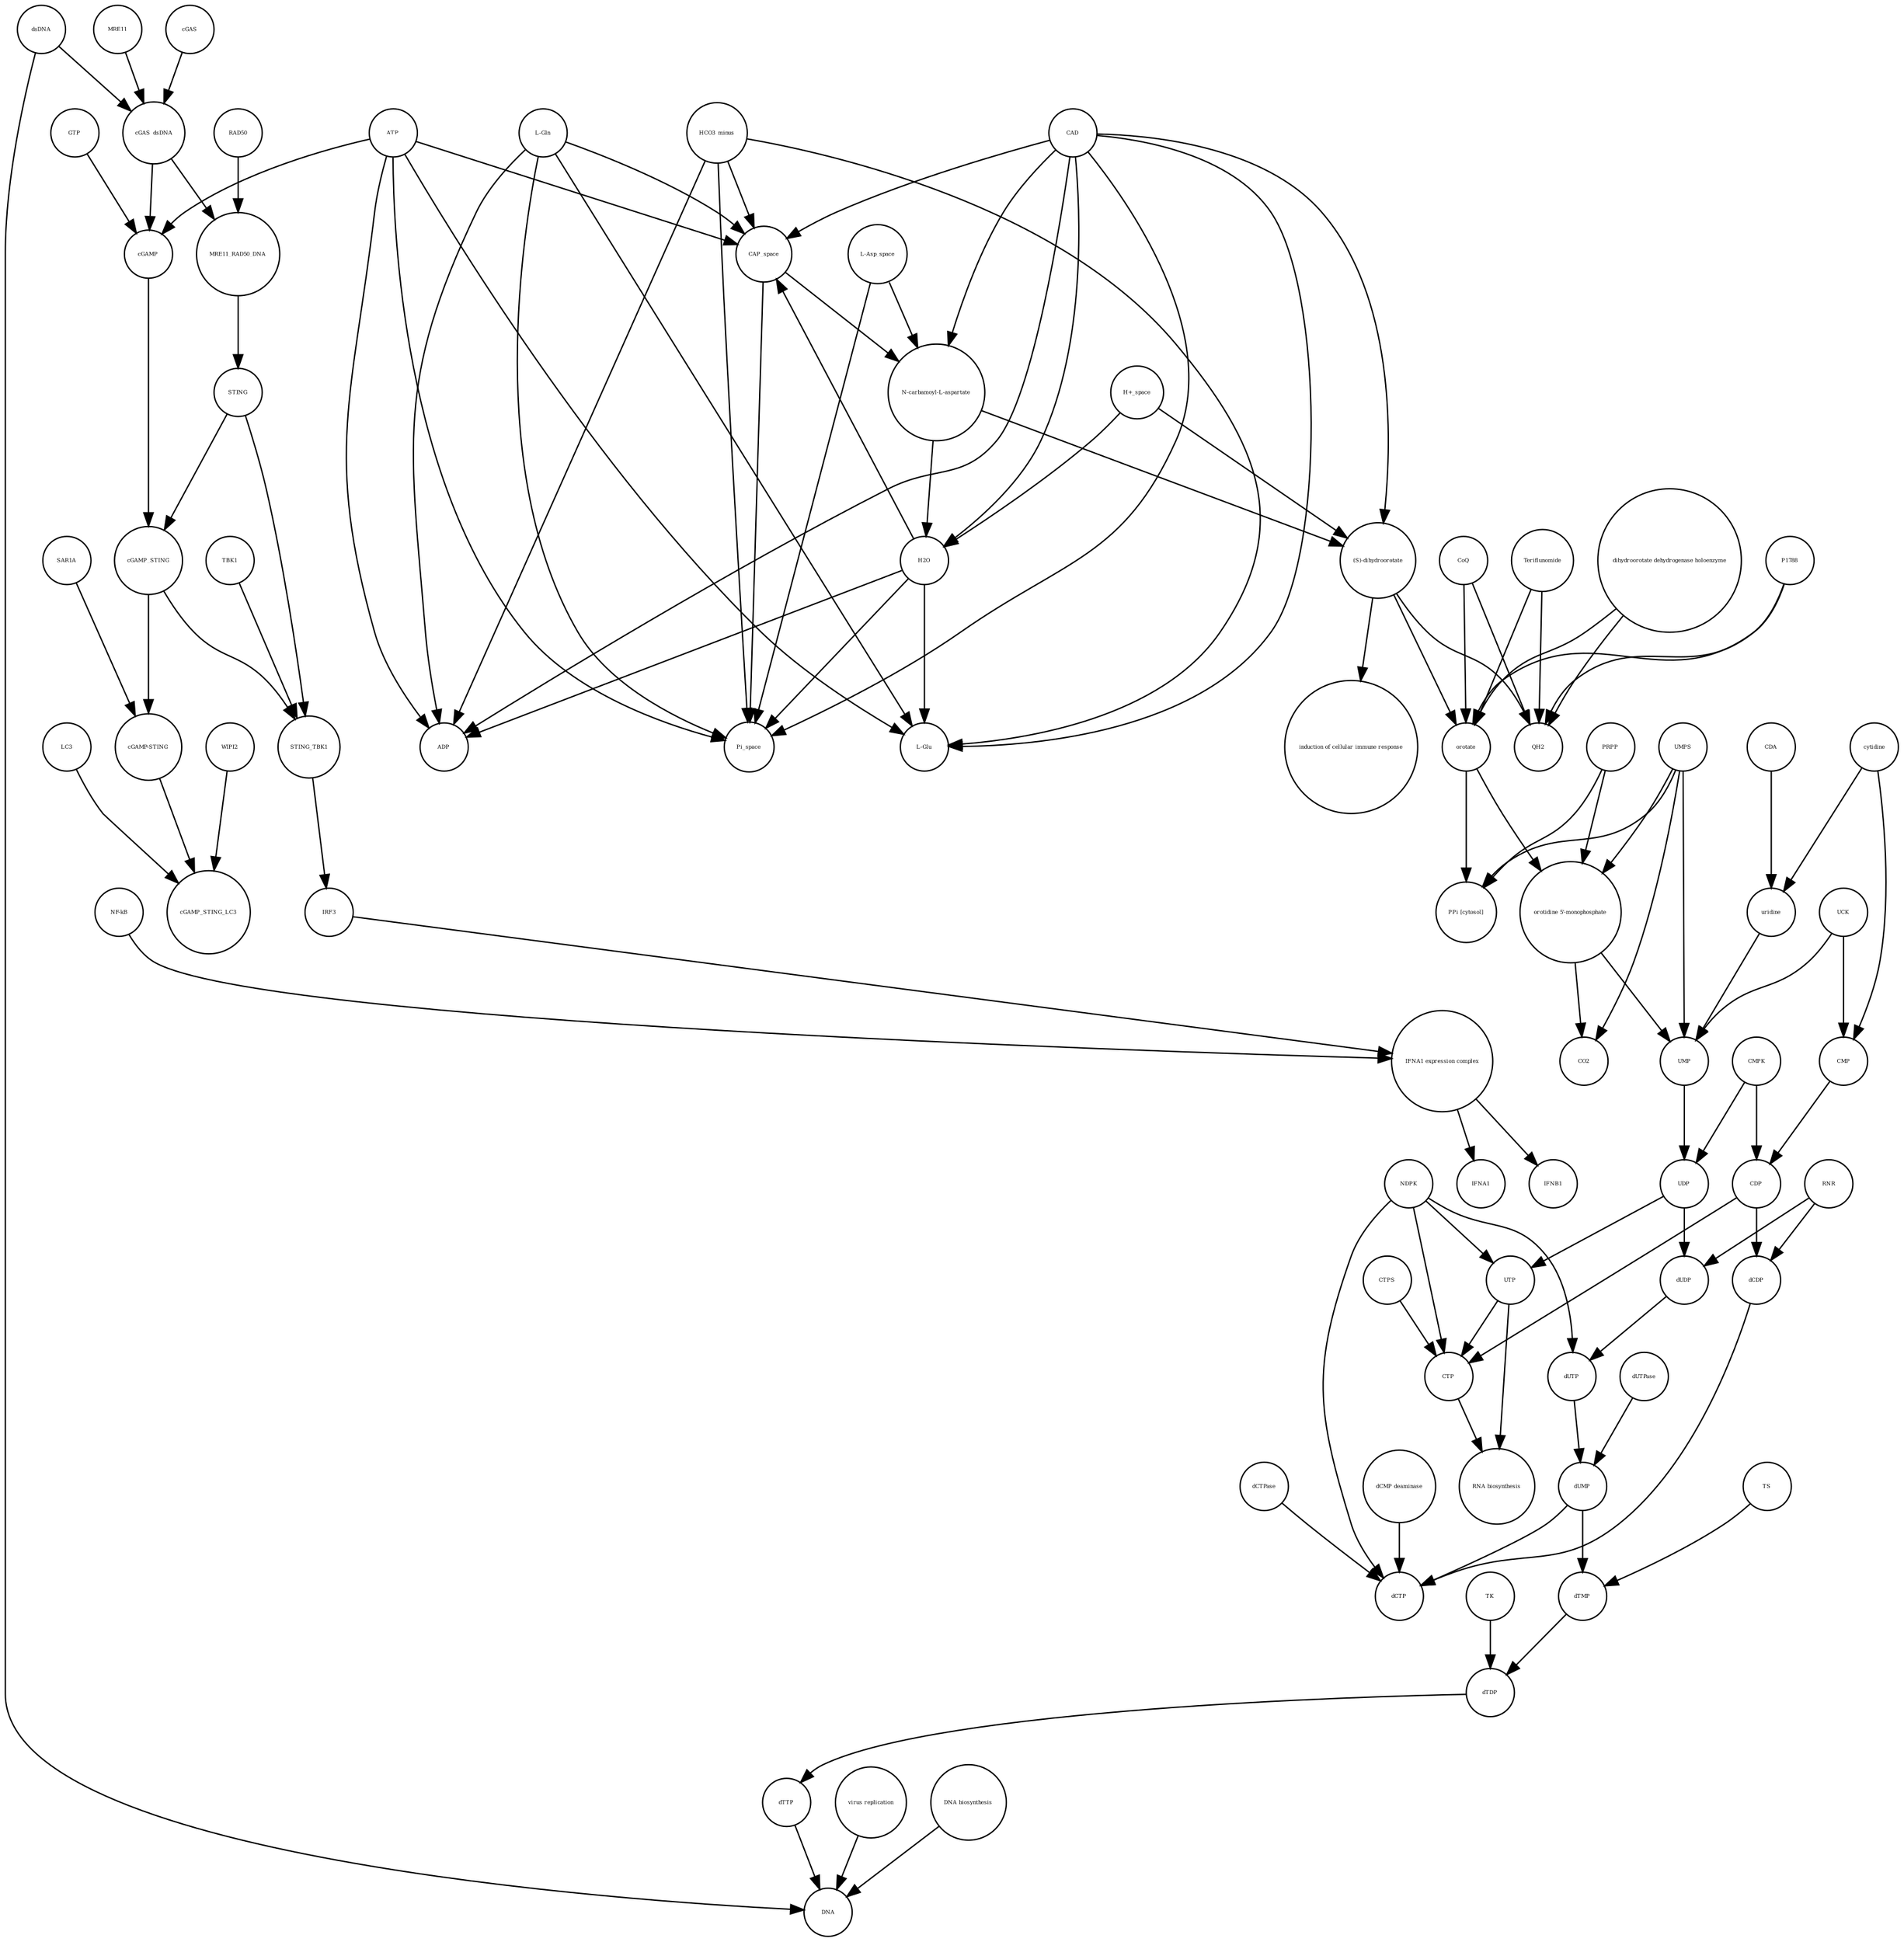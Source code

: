 strict digraph  {
UTP [annotation="", bipartite=0, cls="simple chemical", fontsize=4, label=UTP, shape=circle];
"RNA biosynthesis" [annotation="urn_miriam_obo.go_GO%3A0032774", bipartite=0, cls=phenotype, fontsize=4, label="RNA biosynthesis", shape=circle];
CTP [annotation="", bipartite=0, cls="simple chemical", fontsize=4, label=CTP, shape=circle];
"(S)-dihydroorotate" [annotation="", bipartite=0, cls="simple chemical", fontsize=4, label="(S)-dihydroorotate", shape=circle];
"induction of cellular immune response" [annotation="", bipartite=0, cls=phenotype, fontsize=4, label="induction of cellular immune response", shape=circle];
STING_TBK1 [annotation="", bipartite=0, cls=complex, fontsize=4, label=STING_TBK1, shape=circle];
CDA [annotation="", bipartite=0, cls=macromolecule, fontsize=4, label=CDA, shape=circle];
cGAMP_STING [annotation="", bipartite=0, cls=complex, fontsize=4, label=cGAMP_STING, shape=circle];
ADP [annotation="", bipartite=0, cls="simple chemical", fontsize=4, label=ADP, shape=circle];
Pi_space [annotation="", bipartite=0, cls="simple chemical", fontsize=4, label=Pi_space, shape=circle];
IFNB1 [annotation="", bipartite=0, cls="nucleic acid feature", fontsize=4, label=IFNB1, shape=circle];
Teriflunomide [annotation="", bipartite=0, cls="simple chemical", fontsize=4, label=Teriflunomide, shape=circle];
"L-Gln" [annotation="", bipartite=0, cls="simple chemical", fontsize=4, label="L-Gln", shape=circle];
QH2 [annotation="", bipartite=0, cls="simple chemical", fontsize=4, label=QH2, shape=circle];
IFNA1 [annotation="", bipartite=0, cls="nucleic acid feature", fontsize=4, label=IFNA1, shape=circle];
dsDNA [annotation="", bipartite=0, cls="simple chemical", fontsize=4, label=dsDNA, shape=circle];
"L-Glu" [annotation="", bipartite=0, cls="simple chemical", fontsize=4, label="L-Glu", shape=circle];
UDP [annotation="", bipartite=0, cls="simple chemical", fontsize=4, label=UDP, shape=circle];
CDP [annotation="", bipartite=0, cls="simple chemical", fontsize=4, label=CDP, shape=circle];
cytidine [annotation="", bipartite=0, cls="simple chemical", fontsize=4, label=cytidine, shape=circle];
dUTP [annotation="", bipartite=0, cls="simple chemical", fontsize=4, label=dUTP, shape=circle];
dUTPase [annotation="", bipartite=0, cls=macromolecule, fontsize=4, label=dUTPase, shape=circle];
cGAS [annotation="", bipartite=0, cls=macromolecule, fontsize=4, label=cGAS, shape=circle];
RAD50 [annotation="", bipartite=0, cls="macromolecule multimer", fontsize=4, label=RAD50, shape=circle];
"virus replication" [annotation="", bipartite=0, cls=phenotype, fontsize=4, label="virus replication", shape=circle];
ATP [annotation="", bipartite=0, cls="simple chemical", fontsize=4, label=ATP, shape=circle];
"H+_space" [annotation="", bipartite=0, cls="simple chemical", fontsize=4, label="H+_space", shape=circle];
RNR [annotation="", bipartite=0, cls=macromolecule, fontsize=4, label=RNR, shape=circle];
dCDP [annotation="", bipartite=0, cls="simple chemical", fontsize=4, label=dCDP, shape=circle];
"N-carbamoyl-L-aspartate" [annotation="", bipartite=0, cls="simple chemical", fontsize=4, label="N-carbamoyl-L-aspartate", shape=circle];
CMPK [annotation="", bipartite=0, cls=macromolecule, fontsize=4, label=CMPK, shape=circle];
STING [annotation="", bipartite=0, cls="macromolecule multimer", fontsize=4, label=STING, shape=circle];
MRE11 [annotation="", bipartite=0, cls="macromolecule multimer", fontsize=4, label=MRE11, shape=circle];
uridine [annotation="", bipartite=0, cls="simple chemical", fontsize=4, label=uridine, shape=circle];
"L-Asp_space" [annotation="", bipartite=0, cls="simple chemical", fontsize=4, label="L-Asp_space", shape=circle];
orotate [annotation="", bipartite=0, cls="simple chemical", fontsize=4, label=orotate, shape=circle];
CMP [annotation="", bipartite=0, cls="simple chemical", fontsize=4, label=CMP, shape=circle];
DNA [annotation="", bipartite=0, cls="nucleic acid feature", fontsize=4, label=DNA, shape=circle];
CTPS [annotation="", bipartite=0, cls=macromolecule, fontsize=4, label=CTPS, shape=circle];
"dihydroorotate dehydrogenase holoenzyme" [annotation="", bipartite=0, cls="simple chemical", fontsize=4, label="dihydroorotate dehydrogenase holoenzyme", shape=circle];
cGAS_dsDNA [annotation="", bipartite=0, cls=complex, fontsize=4, label=cGAS_dsDNA, shape=circle];
WIPI2 [annotation="", bipartite=0, cls=macromolecule, fontsize=4, label=WIPI2, shape=circle];
P1788 [annotation="", bipartite=0, cls="simple chemical", fontsize=4, label=P1788, shape=circle];
"cGAMP-STING" [annotation="", bipartite=0, cls=complex, fontsize=4, label="cGAMP-STING", shape=circle];
IRF3 [annotation="", bipartite=0, cls="macromolecule multimer", fontsize=4, label=IRF3, shape=circle];
dCTP [annotation="", bipartite=0, cls="simple chemical", fontsize=4, label=dCTP, shape=circle];
"NF-kB" [annotation="", bipartite=0, cls=complex, fontsize=4, label="NF-kB", shape=circle];
"dCMP deaminase" [annotation="", bipartite=0, cls=macromolecule, fontsize=4, label="dCMP deaminase", shape=circle];
H2O [annotation="", bipartite=0, cls="simple chemical", fontsize=4, label=H2O, shape=circle];
CAP_space [annotation="", bipartite=0, cls="simple chemical", fontsize=4, label=CAP_space, shape=circle];
NDPK [annotation="", bipartite=0, cls=macromolecule, fontsize=4, label=NDPK, shape=circle];
dTMP [annotation="", bipartite=0, cls="simple chemical", fontsize=4, label=dTMP, shape=circle];
CO2 [annotation="", bipartite=0, cls="simple chemical", fontsize=4, label=CO2, shape=circle];
cGAMP_STING_LC3 [annotation="", bipartite=0, cls=complex, fontsize=4, label=cGAMP_STING_LC3, shape=circle];
GTP [annotation="", bipartite=0, cls="simple chemical", fontsize=4, label=GTP, shape=circle];
UCK [annotation="", bipartite=0, cls=macromolecule, fontsize=4, label=UCK, shape=circle];
MRE11_RAD50_DNA [annotation="", bipartite=0, cls=complex, fontsize=4, label=MRE11_RAD50_DNA, shape=circle];
PRPP [annotation="", bipartite=0, cls="simple chemical", fontsize=4, label=PRPP, shape=circle];
dUMP [annotation="", bipartite=0, cls="simple chemical", fontsize=4, label=dUMP, shape=circle];
LC3 [annotation="", bipartite=0, cls=macromolecule, fontsize=4, label=LC3, shape=circle];
TS [annotation="", bipartite=0, cls=macromolecule, fontsize=4, label=TS, shape=circle];
"IFNA1 expression complex" [annotation="", bipartite=0, cls=complex, fontsize=4, label="IFNA1 expression complex", shape=circle];
"orotidine 5'-monophosphate" [annotation="", bipartite=0, cls="simple chemical", fontsize=4, label="orotidine 5'-monophosphate", shape=circle];
UMPS [annotation="", bipartite=0, cls="macromolecule multimer", fontsize=4, label=UMPS, shape=circle];
TK [annotation="", bipartite=0, cls=macromolecule, fontsize=4, label=TK, shape=circle];
UMP [annotation="", bipartite=0, cls="simple chemical", fontsize=4, label=UMP, shape=circle];
HCO3_minus [annotation="", bipartite=0, cls="simple chemical", fontsize=4, label=HCO3_minus, shape=circle];
dUDP [annotation="", bipartite=0, cls="simple chemical", fontsize=4, label=dUDP, shape=circle];
dCTPase [annotation="", bipartite=0, cls=macromolecule, fontsize=4, label=dCTPase, shape=circle];
dTDP [annotation="", bipartite=0, cls="simple chemical", fontsize=4, label=dTDP, shape=circle];
dTTP [annotation="", bipartite=0, cls="simple chemical", fontsize=4, label=dTTP, shape=circle];
SAR1A [annotation="", bipartite=0, cls=macromolecule, fontsize=4, label=SAR1A, shape=circle];
TBK1 [annotation="", bipartite=0, cls=macromolecule, fontsize=4, label=TBK1, shape=circle];
cGAMP [annotation="", bipartite=0, cls="simple chemical", fontsize=4, label=cGAMP, shape=circle];
"DNA biosynthesis" [annotation="urn_miriam_obo.go_GO%3A0071897", bipartite=0, cls=phenotype, fontsize=4, label="DNA biosynthesis", shape=circle];
CoQ [annotation="", bipartite=0, cls="simple chemical", fontsize=4, label=CoQ, shape=circle];
CAD [annotation="", bipartite=0, cls=macromolecule, fontsize=4, label=CAD, shape=circle];
"PPi [cytosol]" [annotation="", bipartite=0, cls="simple chemical", fontsize=4, label="PPi [cytosol]", shape=circle];
UTP -> "RNA biosynthesis"  [annotation="", interaction_type="necessary stimulation"];
UTP -> CTP  [annotation="", interaction_type=production];
CTP -> "RNA biosynthesis"  [annotation="", interaction_type="necessary stimulation"];
"(S)-dihydroorotate" -> "induction of cellular immune response"  [annotation="", interaction_type="necessary stimulation"];
"(S)-dihydroorotate" -> orotate  [annotation="", interaction_type=production];
"(S)-dihydroorotate" -> QH2  [annotation="", interaction_type=production];
STING_TBK1 -> IRF3  [annotation="", interaction_type=catalysis];
CDA -> uridine  [annotation="", interaction_type=catalysis];
cGAMP_STING -> "cGAMP-STING"  [annotation="", interaction_type=production];
cGAMP_STING -> STING_TBK1  [annotation="", interaction_type=production];
Teriflunomide -> orotate  [annotation=urn_miriam_reactome_REACT_1698, interaction_type=inhibition];
Teriflunomide -> QH2  [annotation=urn_miriam_reactome_REACT_1698, interaction_type=inhibition];
"L-Gln" -> Pi_space  [annotation="", interaction_type=production];
"L-Gln" -> ADP  [annotation="", interaction_type=production];
"L-Gln" -> CAP_space  [annotation="", interaction_type=production];
"L-Gln" -> "L-Glu"  [annotation="", interaction_type=production];
dsDNA -> DNA  [annotation="", interaction_type=production];
dsDNA -> cGAS_dsDNA  [annotation="", interaction_type=production];
UDP -> UTP  [annotation="", interaction_type=production];
UDP -> dUDP  [annotation="", interaction_type=production];
CDP -> CTP  [annotation="", interaction_type=production];
CDP -> dCDP  [annotation="", interaction_type=production];
cytidine -> CMP  [annotation="", interaction_type=production];
cytidine -> uridine  [annotation="", interaction_type=production];
dUTP -> dUMP  [annotation="", interaction_type=production];
dUTPase -> dUMP  [annotation="", interaction_type=catalysis];
cGAS -> cGAS_dsDNA  [annotation="", interaction_type=production];
RAD50 -> MRE11_RAD50_DNA  [annotation="", interaction_type=production];
"virus replication" -> DNA  [annotation="", interaction_type=inhibition];
ATP -> cGAMP  [annotation="", interaction_type=production];
ATP -> ADP  [annotation="", interaction_type=production];
ATP -> Pi_space  [annotation="", interaction_type=production];
ATP -> CAP_space  [annotation="", interaction_type=production];
ATP -> "L-Glu"  [annotation="", interaction_type=production];
"H+_space" -> "(S)-dihydroorotate"  [annotation="", interaction_type=production];
"H+_space" -> H2O  [annotation="", interaction_type=production];
RNR -> dUDP  [annotation="", interaction_type=catalysis];
RNR -> dCDP  [annotation="", interaction_type=catalysis];
dCDP -> dCTP  [annotation="", interaction_type=production];
"N-carbamoyl-L-aspartate" -> "(S)-dihydroorotate"  [annotation="", interaction_type=production];
"N-carbamoyl-L-aspartate" -> H2O  [annotation="", interaction_type=production];
CMPK -> UDP  [annotation="", interaction_type=catalysis];
CMPK -> CDP  [annotation="", interaction_type=catalysis];
STING -> cGAMP_STING  [annotation="", interaction_type=production];
STING -> STING_TBK1  [annotation="", interaction_type=production];
MRE11 -> cGAS_dsDNA  [annotation="", interaction_type=production];
uridine -> UMP  [annotation="", interaction_type=production];
"L-Asp_space" -> Pi_space  [annotation="", interaction_type=production];
"L-Asp_space" -> "N-carbamoyl-L-aspartate"  [annotation="", interaction_type=production];
orotate -> "PPi [cytosol]"  [annotation="", interaction_type=production];
orotate -> "orotidine 5'-monophosphate"  [annotation="", interaction_type=production];
CMP -> CDP  [annotation="", interaction_type=production];
CTPS -> CTP  [annotation="", interaction_type=catalysis];
"dihydroorotate dehydrogenase holoenzyme" -> orotate  [annotation=urn_miriam_reactome_REACT_1698, interaction_type=catalysis];
"dihydroorotate dehydrogenase holoenzyme" -> QH2  [annotation=urn_miriam_reactome_REACT_1698, interaction_type=catalysis];
cGAS_dsDNA -> cGAMP  [annotation="", interaction_type=catalysis];
cGAS_dsDNA -> MRE11_RAD50_DNA  [annotation="", interaction_type=production];
WIPI2 -> cGAMP_STING_LC3  [annotation="", interaction_type=catalysis];
P1788 -> orotate  [annotation=urn_miriam_reactome_REACT_1698, interaction_type=inhibition];
P1788 -> QH2  [annotation=urn_miriam_reactome_REACT_1698, interaction_type=inhibition];
"cGAMP-STING" -> cGAMP_STING_LC3  [annotation="", interaction_type=production];
IRF3 -> "IFNA1 expression complex"  [annotation="", interaction_type=production];
"NF-kB" -> "IFNA1 expression complex"  [annotation="", interaction_type=production];
"dCMP deaminase" -> dCTP  [annotation="", interaction_type=catalysis];
H2O -> Pi_space  [annotation="", interaction_type=production];
H2O -> ADP  [annotation="", interaction_type=production];
H2O -> CAP_space  [annotation="", interaction_type=production];
H2O -> "L-Glu"  [annotation="", interaction_type=production];
CAP_space -> Pi_space  [annotation="", interaction_type=production];
CAP_space -> "N-carbamoyl-L-aspartate"  [annotation="", interaction_type=production];
NDPK -> UTP  [annotation="", interaction_type=catalysis];
NDPK -> dUTP  [annotation="", interaction_type=catalysis];
NDPK -> dCTP  [annotation="", interaction_type=catalysis];
NDPK -> CTP  [annotation="", interaction_type=catalysis];
dTMP -> dTDP  [annotation="", interaction_type=production];
GTP -> cGAMP  [annotation="", interaction_type=production];
UCK -> CMP  [annotation="", interaction_type=catalysis];
UCK -> UMP  [annotation="", interaction_type=catalysis];
MRE11_RAD50_DNA -> STING  [annotation="", interaction_type=catalysis];
PRPP -> "PPi [cytosol]"  [annotation="", interaction_type=production];
PRPP -> "orotidine 5'-monophosphate"  [annotation="", interaction_type=production];
dUMP -> dCTP  [annotation="", interaction_type=production];
dUMP -> dTMP  [annotation="", interaction_type=production];
LC3 -> cGAMP_STING_LC3  [annotation="", interaction_type=production];
TS -> dTMP  [annotation="", interaction_type=catalysis];
"IFNA1 expression complex" -> IFNB1  [annotation="", interaction_type=stimulation];
"IFNA1 expression complex" -> IFNA1  [annotation="", interaction_type=stimulation];
"orotidine 5'-monophosphate" -> CO2  [annotation="", interaction_type=production];
"orotidine 5'-monophosphate" -> UMP  [annotation="", interaction_type=production];
UMPS -> "PPi [cytosol]"  [annotation=urn_miriam_reactome_REACT_1698, interaction_type=catalysis];
UMPS -> "orotidine 5'-monophosphate"  [annotation=urn_miriam_reactome_REACT_1698, interaction_type=catalysis];
UMPS -> CO2  [annotation=urn_miriam_reactome_REACT_1698, interaction_type=catalysis];
UMPS -> UMP  [annotation=urn_miriam_reactome_REACT_1698, interaction_type=catalysis];
TK -> dTDP  [annotation="", interaction_type=catalysis];
UMP -> UDP  [annotation="", interaction_type=production];
HCO3_minus -> Pi_space  [annotation="", interaction_type=production];
HCO3_minus -> ADP  [annotation="", interaction_type=production];
HCO3_minus -> CAP_space  [annotation="", interaction_type=production];
HCO3_minus -> "L-Glu"  [annotation="", interaction_type=production];
dUDP -> dUTP  [annotation="", interaction_type=production];
dCTPase -> dCTP  [annotation="", interaction_type=catalysis];
dTDP -> dTTP  [annotation="", interaction_type=production];
dTTP -> DNA  [annotation="", interaction_type=production];
SAR1A -> "cGAMP-STING"  [annotation="", interaction_type=catalysis];
TBK1 -> STING_TBK1  [annotation="", interaction_type=production];
cGAMP -> cGAMP_STING  [annotation="", interaction_type=production];
"DNA biosynthesis" -> DNA  [annotation="", interaction_type=catalysis];
CoQ -> orotate  [annotation="", interaction_type=production];
CoQ -> QH2  [annotation="", interaction_type=production];
CAD -> "(S)-dihydroorotate"  [annotation=urn_miriam_reactome_REACT_1698, interaction_type=catalysis];
CAD -> H2O  [annotation=urn_miriam_reactome_REACT_1698, interaction_type=catalysis];
CAD -> Pi_space  [annotation=urn_miriam_reactome_REACT_1698, interaction_type=catalysis];
CAD -> "N-carbamoyl-L-aspartate"  [annotation=urn_miriam_reactome_REACT_1698, interaction_type=catalysis];
CAD -> ADP  [annotation=urn_miriam_reactome_REACT_1698, interaction_type=catalysis];
CAD -> CAP_space  [annotation=urn_miriam_reactome_REACT_1698, interaction_type=catalysis];
CAD -> "L-Glu"  [annotation=urn_miriam_reactome_REACT_1698, interaction_type=catalysis];
}
